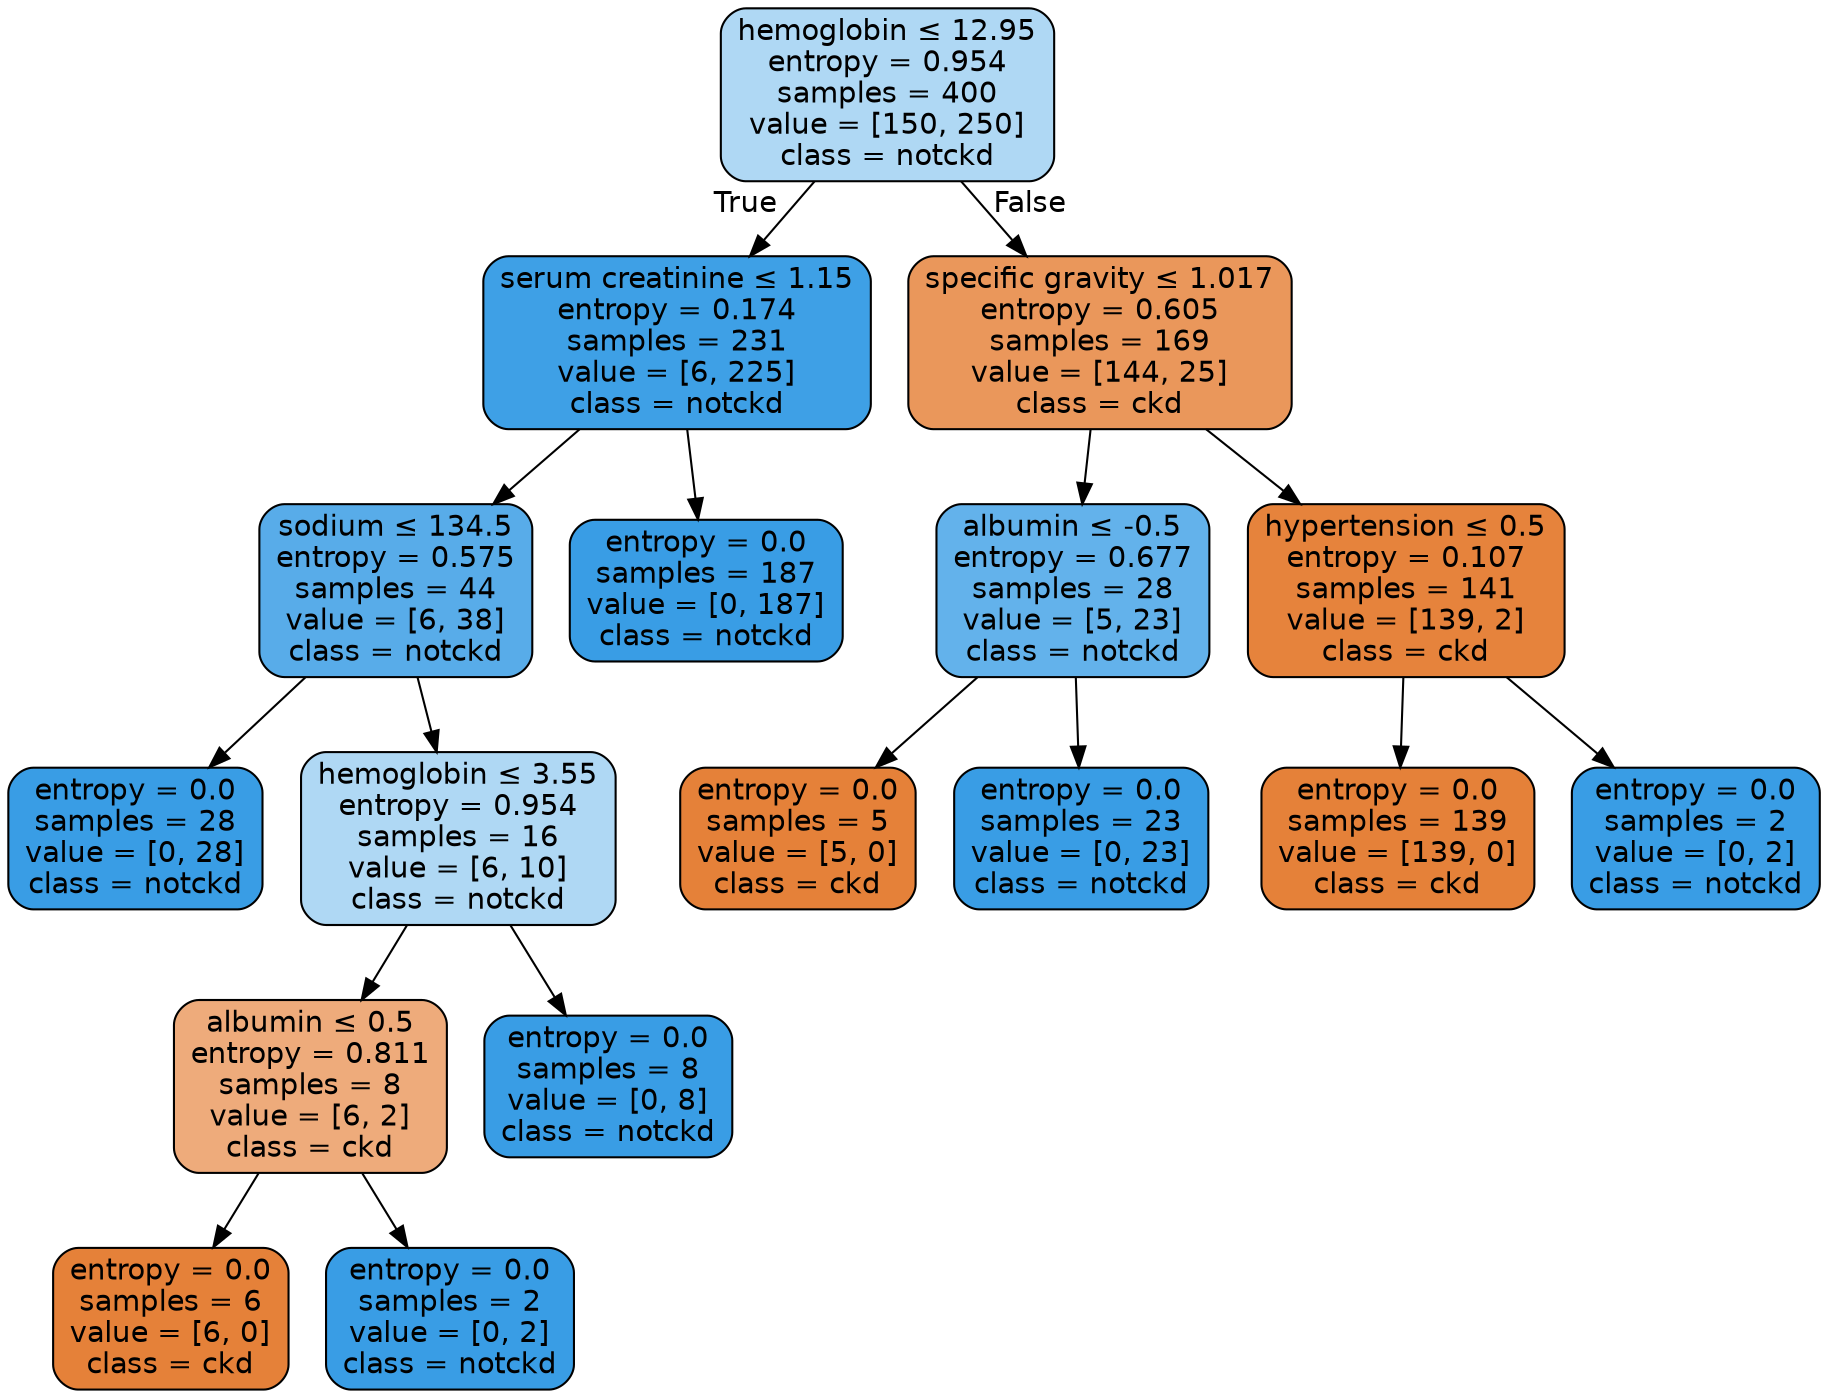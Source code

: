 digraph Tree {
node [shape=box, style="filled, rounded", color="black", fontname=helvetica] ;
edge [fontname=helvetica] ;
0 [label=<hemoglobin &le; 12.95<br/>entropy = 0.954<br/>samples = 400<br/>value = [150, 250]<br/>class = notckd>, fillcolor="#399de566"] ;
1 [label=<serum creatinine &le; 1.15<br/>entropy = 0.174<br/>samples = 231<br/>value = [6, 225]<br/>class = notckd>, fillcolor="#399de5f8"] ;
0 -> 1 [labeldistance=2.5, labelangle=45, headlabel="True"] ;
2 [label=<sodium &le; 134.5<br/>entropy = 0.575<br/>samples = 44<br/>value = [6, 38]<br/>class = notckd>, fillcolor="#399de5d7"] ;
1 -> 2 ;
3 [label=<entropy = 0.0<br/>samples = 28<br/>value = [0, 28]<br/>class = notckd>, fillcolor="#399de5ff"] ;
2 -> 3 ;
4 [label=<hemoglobin &le; 3.55<br/>entropy = 0.954<br/>samples = 16<br/>value = [6, 10]<br/>class = notckd>, fillcolor="#399de566"] ;
2 -> 4 ;
5 [label=<albumin &le; 0.5<br/>entropy = 0.811<br/>samples = 8<br/>value = [6, 2]<br/>class = ckd>, fillcolor="#e58139aa"] ;
4 -> 5 ;
6 [label=<entropy = 0.0<br/>samples = 6<br/>value = [6, 0]<br/>class = ckd>, fillcolor="#e58139ff"] ;
5 -> 6 ;
7 [label=<entropy = 0.0<br/>samples = 2<br/>value = [0, 2]<br/>class = notckd>, fillcolor="#399de5ff"] ;
5 -> 7 ;
8 [label=<entropy = 0.0<br/>samples = 8<br/>value = [0, 8]<br/>class = notckd>, fillcolor="#399de5ff"] ;
4 -> 8 ;
9 [label=<entropy = 0.0<br/>samples = 187<br/>value = [0, 187]<br/>class = notckd>, fillcolor="#399de5ff"] ;
1 -> 9 ;
10 [label=<specific gravity &le; 1.017<br/>entropy = 0.605<br/>samples = 169<br/>value = [144, 25]<br/>class = ckd>, fillcolor="#e58139d3"] ;
0 -> 10 [labeldistance=2.5, labelangle=-45, headlabel="False"] ;
11 [label=<albumin &le; -0.5<br/>entropy = 0.677<br/>samples = 28<br/>value = [5, 23]<br/>class = notckd>, fillcolor="#399de5c8"] ;
10 -> 11 ;
12 [label=<entropy = 0.0<br/>samples = 5<br/>value = [5, 0]<br/>class = ckd>, fillcolor="#e58139ff"] ;
11 -> 12 ;
13 [label=<entropy = 0.0<br/>samples = 23<br/>value = [0, 23]<br/>class = notckd>, fillcolor="#399de5ff"] ;
11 -> 13 ;
14 [label=<hypertension &le; 0.5<br/>entropy = 0.107<br/>samples = 141<br/>value = [139, 2]<br/>class = ckd>, fillcolor="#e58139fb"] ;
10 -> 14 ;
15 [label=<entropy = 0.0<br/>samples = 139<br/>value = [139, 0]<br/>class = ckd>, fillcolor="#e58139ff"] ;
14 -> 15 ;
16 [label=<entropy = 0.0<br/>samples = 2<br/>value = [0, 2]<br/>class = notckd>, fillcolor="#399de5ff"] ;
14 -> 16 ;
}